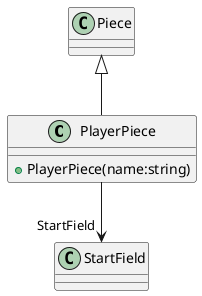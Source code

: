 @startuml
class PlayerPiece {
    + PlayerPiece(name:string)
}
Piece <|-- PlayerPiece
PlayerPiece --> "StartField" StartField
@enduml
